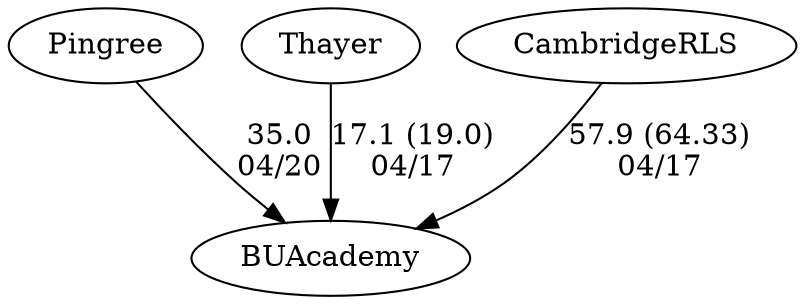 digraph boys1foursBUAcademy {Pingree [URL="boys1foursBUAcademyPingree.html"];BUAcademy [URL="boys1foursBUAcademyBUAcademy.html"];Thayer [URL="boys1foursBUAcademyThayer.html"];CambridgeRLS [URL="boys1foursBUAcademyCambridgeRLS.html"];Pingree -> BUAcademy[label="35.0
04/20", weight="65", tooltip="NEIRA Boys Fours,Pingree School, Boston University Academy			
Distance: 1500 meters
None", URL="https://www.row2k.com/results/resultspage.cfm?UID=23CC2067AD3F4FF2DCAAB53A534BC81E&cat=1", random="random"]; 
CambridgeRLS -> BUAcademy[label="57.9 (64.33)
04/17", weight="43", tooltip="NEIRA Boys Fours,CRLS vs Thayer Academy, BU Academy			
Distance: 1350 Conditions: Cross headwind for first 2/3 of race, mellowing out in the last 1/3. Comments: Thanks to BU Academy for joining, and thanks to Thayer for making the trip. Excellent effort from all crews.
None", URL="https://www.row2k.com/results/resultspage.cfm?UID=5AC13C0A039EE6AFC8E97E47C247F44E&cat=1", random="random"]; 
Thayer -> BUAcademy[label="17.1 (19.0)
04/17", weight="83", tooltip="NEIRA Boys Fours,CRLS vs Thayer Academy, BU Academy			
Distance: 1350 Conditions: Cross headwind for first 2/3 of race, mellowing out in the last 1/3. Comments: Thanks to BU Academy for joining, and thanks to Thayer for making the trip. Excellent effort from all crews.
None", URL="https://www.row2k.com/results/resultspage.cfm?UID=5AC13C0A039EE6AFC8E97E47C247F44E&cat=1", random="random"]}